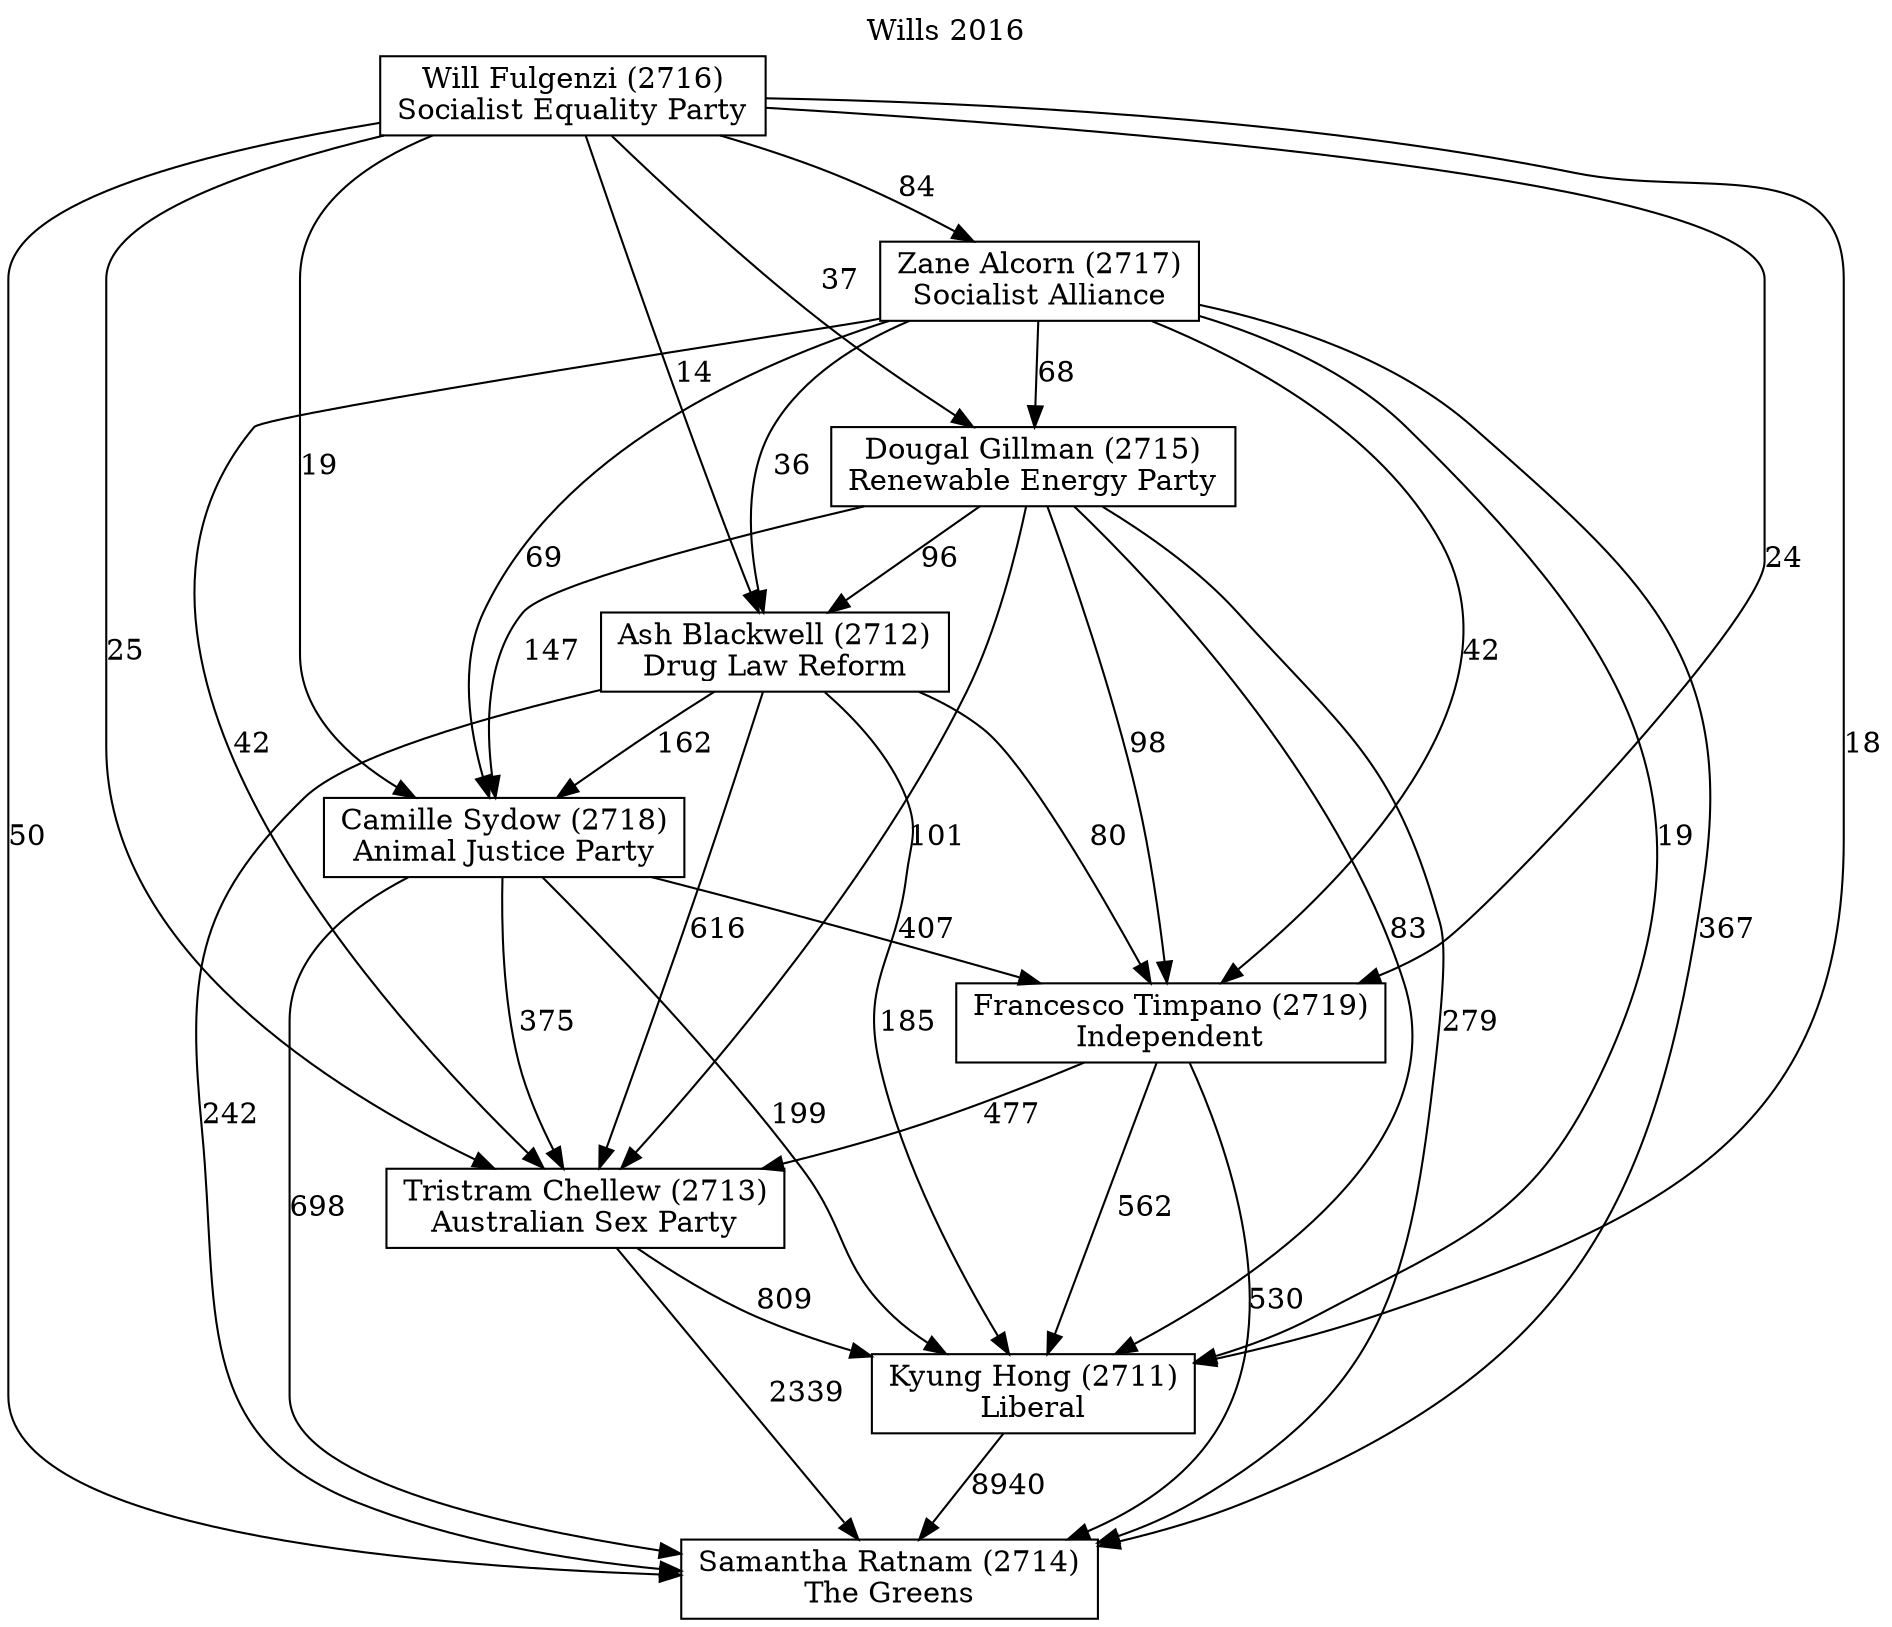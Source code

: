 // House preference flow
digraph "Samantha Ratnam (2714)_Wills_2016" {
	graph [label="Wills 2016" labelloc=t mclimit=10]
	node [shape=box]
	"Kyung Hong (2711)" [label="Kyung Hong (2711)
Liberal"]
	"Samantha Ratnam (2714)" [label="Samantha Ratnam (2714)
The Greens"]
	"Camille Sydow (2718)" [label="Camille Sydow (2718)
Animal Justice Party"]
	"Tristram Chellew (2713)" [label="Tristram Chellew (2713)
Australian Sex Party"]
	"Ash Blackwell (2712)" [label="Ash Blackwell (2712)
Drug Law Reform"]
	"Dougal Gillman (2715)" [label="Dougal Gillman (2715)
Renewable Energy Party"]
	"Will Fulgenzi (2716)" [label="Will Fulgenzi (2716)
Socialist Equality Party"]
	"Zane Alcorn (2717)" [label="Zane Alcorn (2717)
Socialist Alliance"]
	"Francesco Timpano (2719)" [label="Francesco Timpano (2719)
Independent"]
	"Camille Sydow (2718)" -> "Francesco Timpano (2719)" [label=407]
	"Camille Sydow (2718)" -> "Samantha Ratnam (2714)" [label=698]
	"Will Fulgenzi (2716)" -> "Dougal Gillman (2715)" [label=37]
	"Tristram Chellew (2713)" -> "Kyung Hong (2711)" [label=809]
	"Francesco Timpano (2719)" -> "Samantha Ratnam (2714)" [label=530]
	"Zane Alcorn (2717)" -> "Kyung Hong (2711)" [label=19]
	"Zane Alcorn (2717)" -> "Ash Blackwell (2712)" [label=36]
	"Ash Blackwell (2712)" -> "Tristram Chellew (2713)" [label=616]
	"Will Fulgenzi (2716)" -> "Kyung Hong (2711)" [label=18]
	"Francesco Timpano (2719)" -> "Kyung Hong (2711)" [label=562]
	"Ash Blackwell (2712)" -> "Francesco Timpano (2719)" [label=80]
	"Zane Alcorn (2717)" -> "Tristram Chellew (2713)" [label=42]
	"Camille Sydow (2718)" -> "Kyung Hong (2711)" [label=199]
	"Dougal Gillman (2715)" -> "Camille Sydow (2718)" [label=147]
	"Tristram Chellew (2713)" -> "Samantha Ratnam (2714)" [label=2339]
	"Zane Alcorn (2717)" -> "Dougal Gillman (2715)" [label=68]
	"Francesco Timpano (2719)" -> "Tristram Chellew (2713)" [label=477]
	"Dougal Gillman (2715)" -> "Tristram Chellew (2713)" [label=101]
	"Dougal Gillman (2715)" -> "Samantha Ratnam (2714)" [label=279]
	"Dougal Gillman (2715)" -> "Kyung Hong (2711)" [label=83]
	"Ash Blackwell (2712)" -> "Camille Sydow (2718)" [label=162]
	"Will Fulgenzi (2716)" -> "Samantha Ratnam (2714)" [label=50]
	"Ash Blackwell (2712)" -> "Kyung Hong (2711)" [label=185]
	"Camille Sydow (2718)" -> "Tristram Chellew (2713)" [label=375]
	"Zane Alcorn (2717)" -> "Samantha Ratnam (2714)" [label=367]
	"Will Fulgenzi (2716)" -> "Zane Alcorn (2717)" [label=84]
	"Kyung Hong (2711)" -> "Samantha Ratnam (2714)" [label=8940]
	"Zane Alcorn (2717)" -> "Francesco Timpano (2719)" [label=42]
	"Ash Blackwell (2712)" -> "Samantha Ratnam (2714)" [label=242]
	"Will Fulgenzi (2716)" -> "Camille Sydow (2718)" [label=19]
	"Will Fulgenzi (2716)" -> "Tristram Chellew (2713)" [label=25]
	"Will Fulgenzi (2716)" -> "Francesco Timpano (2719)" [label=24]
	"Dougal Gillman (2715)" -> "Ash Blackwell (2712)" [label=96]
	"Zane Alcorn (2717)" -> "Camille Sydow (2718)" [label=69]
	"Will Fulgenzi (2716)" -> "Ash Blackwell (2712)" [label=14]
	"Dougal Gillman (2715)" -> "Francesco Timpano (2719)" [label=98]
}
